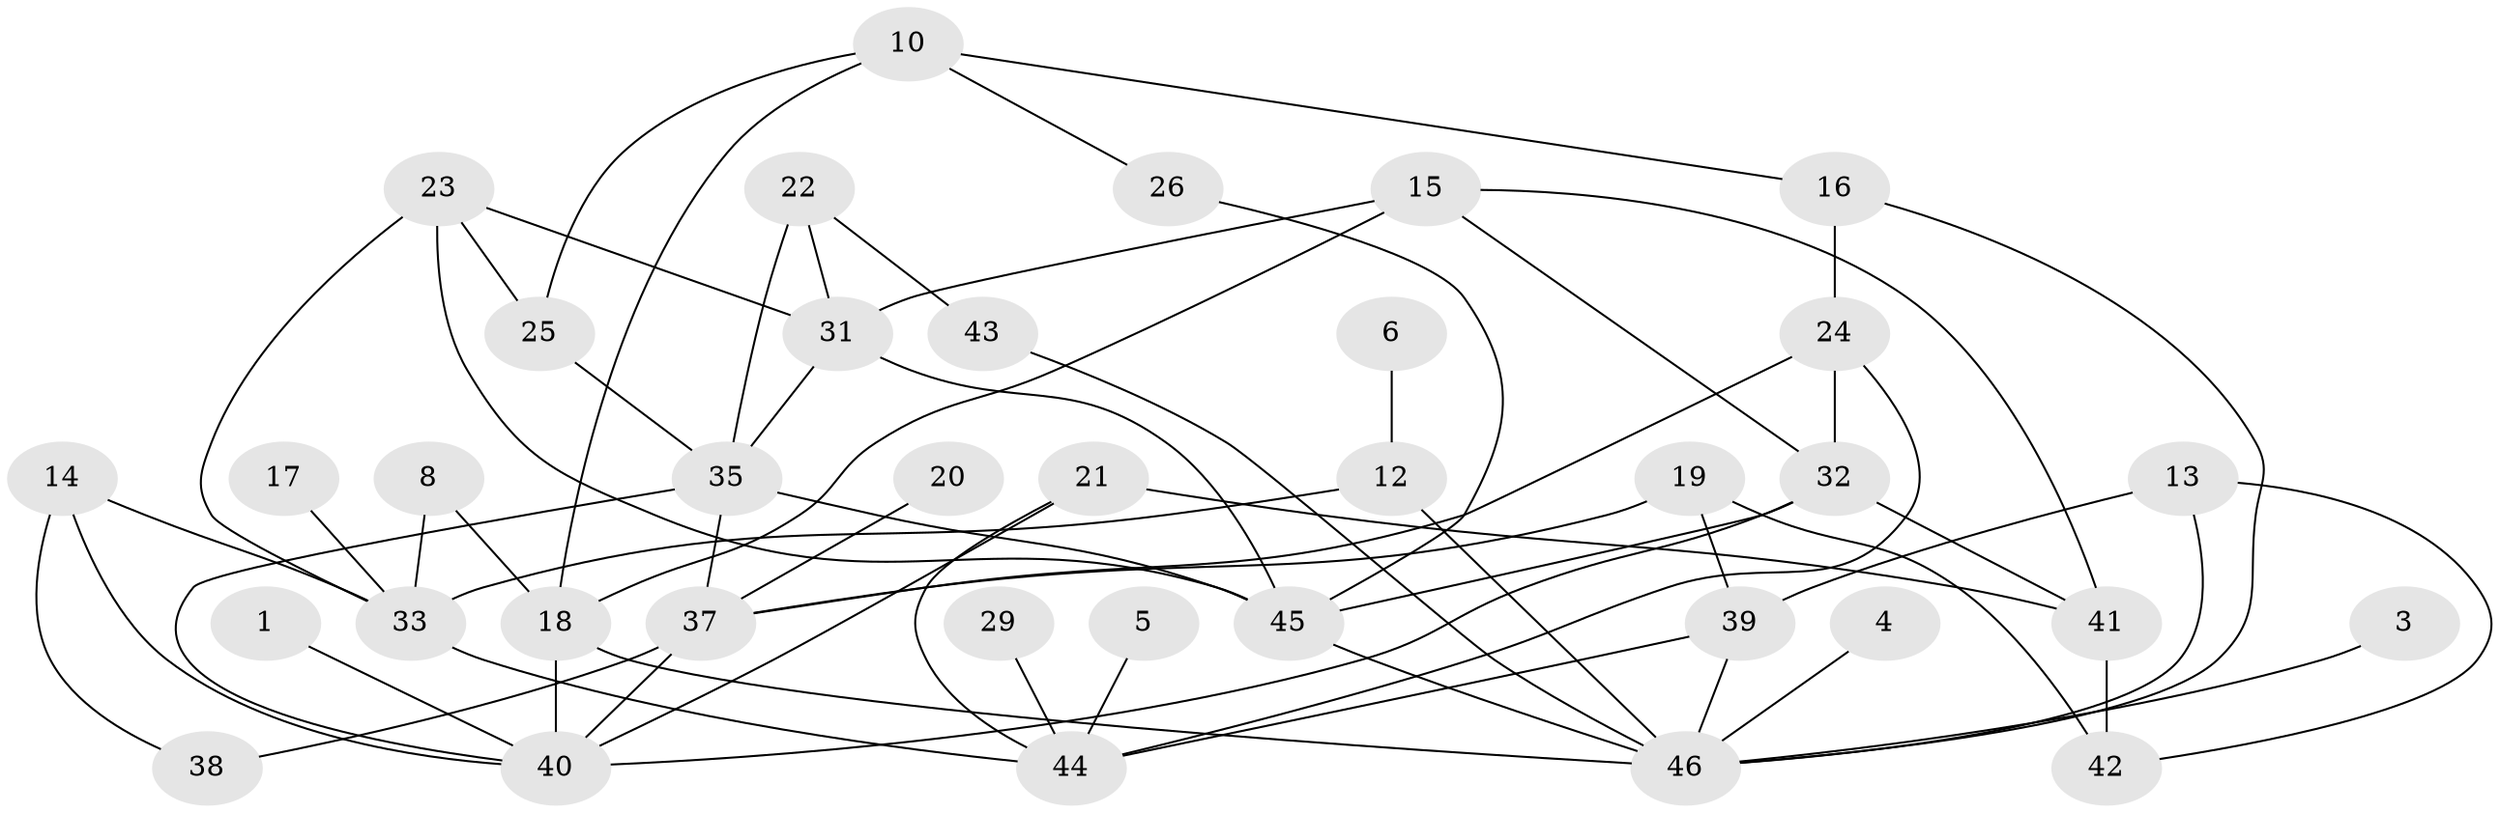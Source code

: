 // original degree distribution, {2: 0.2087912087912088, 3: 0.2857142857142857, 1: 0.1978021978021978, 0: 0.06593406593406594, 4: 0.17582417582417584, 6: 0.02197802197802198, 5: 0.03296703296703297, 7: 0.01098901098901099}
// Generated by graph-tools (version 1.1) at 2025/25/03/09/25 03:25:21]
// undirected, 37 vertices, 64 edges
graph export_dot {
graph [start="1"]
  node [color=gray90,style=filled];
  1;
  3;
  4;
  5;
  6;
  8;
  10;
  12;
  13;
  14;
  15;
  16;
  17;
  18;
  19;
  20;
  21;
  22;
  23;
  24;
  25;
  26;
  29;
  31;
  32;
  33;
  35;
  37;
  38;
  39;
  40;
  41;
  42;
  43;
  44;
  45;
  46;
  1 -- 40 [weight=1.0];
  3 -- 46 [weight=1.0];
  4 -- 46 [weight=1.0];
  5 -- 44 [weight=2.0];
  6 -- 12 [weight=1.0];
  8 -- 18 [weight=1.0];
  8 -- 33 [weight=1.0];
  10 -- 16 [weight=1.0];
  10 -- 18 [weight=1.0];
  10 -- 25 [weight=1.0];
  10 -- 26 [weight=1.0];
  12 -- 33 [weight=1.0];
  12 -- 46 [weight=1.0];
  13 -- 39 [weight=1.0];
  13 -- 42 [weight=1.0];
  13 -- 46 [weight=1.0];
  14 -- 33 [weight=1.0];
  14 -- 38 [weight=1.0];
  14 -- 40 [weight=1.0];
  15 -- 18 [weight=1.0];
  15 -- 31 [weight=1.0];
  15 -- 32 [weight=1.0];
  15 -- 41 [weight=1.0];
  16 -- 24 [weight=1.0];
  16 -- 46 [weight=1.0];
  17 -- 33 [weight=1.0];
  18 -- 40 [weight=2.0];
  18 -- 46 [weight=2.0];
  19 -- 37 [weight=1.0];
  19 -- 39 [weight=1.0];
  19 -- 42 [weight=1.0];
  20 -- 37 [weight=1.0];
  21 -- 40 [weight=1.0];
  21 -- 41 [weight=1.0];
  21 -- 44 [weight=1.0];
  22 -- 31 [weight=1.0];
  22 -- 35 [weight=2.0];
  22 -- 43 [weight=1.0];
  23 -- 25 [weight=1.0];
  23 -- 31 [weight=1.0];
  23 -- 33 [weight=1.0];
  23 -- 45 [weight=1.0];
  24 -- 32 [weight=1.0];
  24 -- 37 [weight=1.0];
  24 -- 44 [weight=1.0];
  25 -- 35 [weight=1.0];
  26 -- 45 [weight=1.0];
  29 -- 44 [weight=1.0];
  31 -- 35 [weight=1.0];
  31 -- 45 [weight=1.0];
  32 -- 40 [weight=2.0];
  32 -- 41 [weight=1.0];
  32 -- 45 [weight=1.0];
  33 -- 44 [weight=2.0];
  35 -- 37 [weight=1.0];
  35 -- 40 [weight=1.0];
  35 -- 45 [weight=2.0];
  37 -- 38 [weight=1.0];
  37 -- 40 [weight=1.0];
  39 -- 44 [weight=1.0];
  39 -- 46 [weight=1.0];
  41 -- 42 [weight=1.0];
  43 -- 46 [weight=1.0];
  45 -- 46 [weight=1.0];
}
